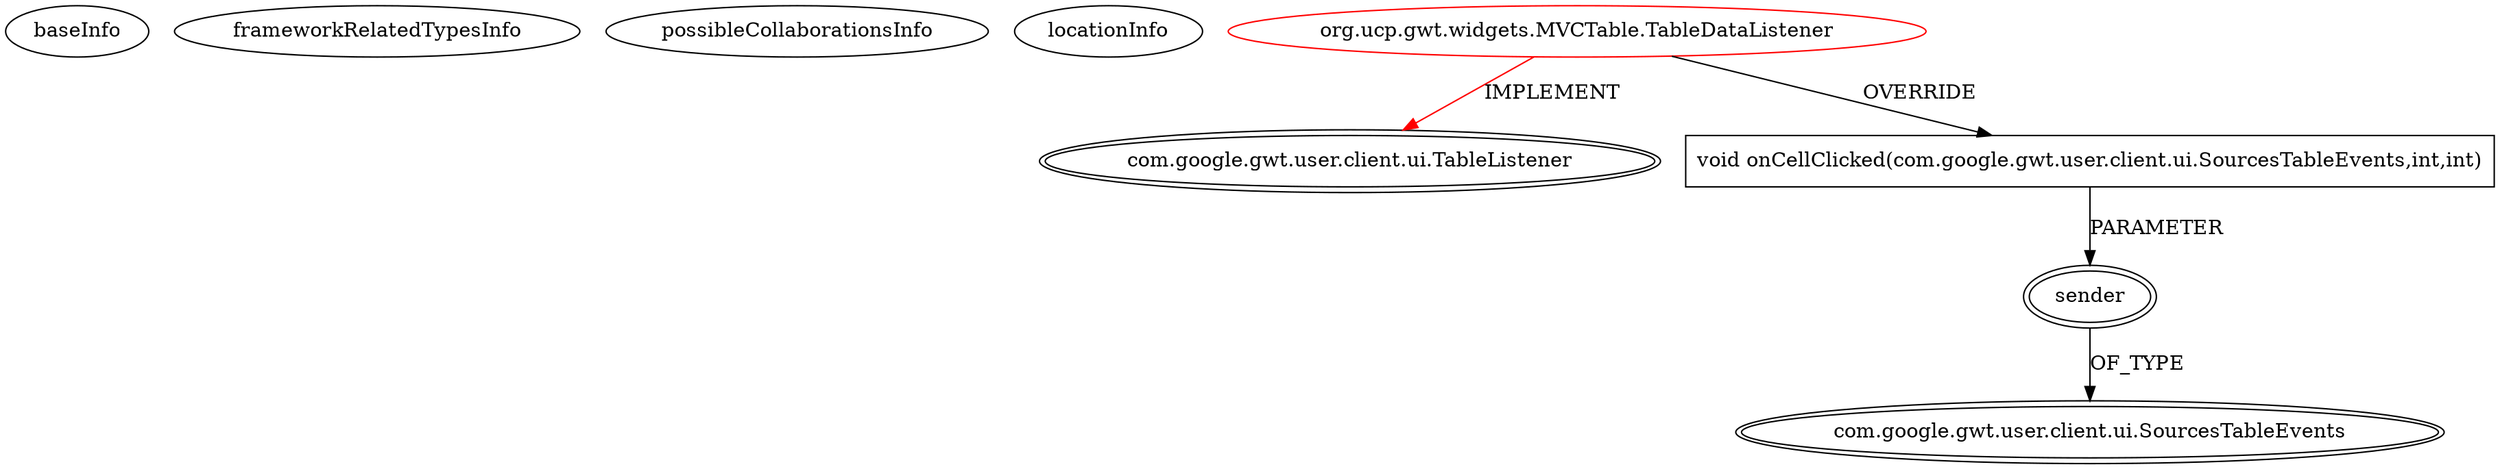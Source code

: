 digraph {
baseInfo[graphId=3015,category="extension_graph",isAnonymous=false,possibleRelation=false]
frameworkRelatedTypesInfo[0="com.google.gwt.user.client.ui.TableListener"]
possibleCollaborationsInfo[]
locationInfo[projectName="hmiguellima-ugat",filePath="/hmiguellima-ugat/ugat-master/src/org/ucp/gwt/widgets/MVCTable.java",contextSignature="TableDataListener",graphId="3015"]
0[label="org.ucp.gwt.widgets.MVCTable.TableDataListener",vertexType="ROOT_CLIENT_CLASS_DECLARATION",isFrameworkType=false,color=red]
1[label="com.google.gwt.user.client.ui.TableListener",vertexType="FRAMEWORK_INTERFACE_TYPE",isFrameworkType=true,peripheries=2]
2[label="void onCellClicked(com.google.gwt.user.client.ui.SourcesTableEvents,int,int)",vertexType="OVERRIDING_METHOD_DECLARATION",isFrameworkType=false,shape=box]
3[label="sender",vertexType="PARAMETER_DECLARATION",isFrameworkType=true,peripheries=2]
4[label="com.google.gwt.user.client.ui.SourcesTableEvents",vertexType="FRAMEWORK_INTERFACE_TYPE",isFrameworkType=true,peripheries=2]
0->1[label="IMPLEMENT",color=red]
0->2[label="OVERRIDE"]
3->4[label="OF_TYPE"]
2->3[label="PARAMETER"]
}
